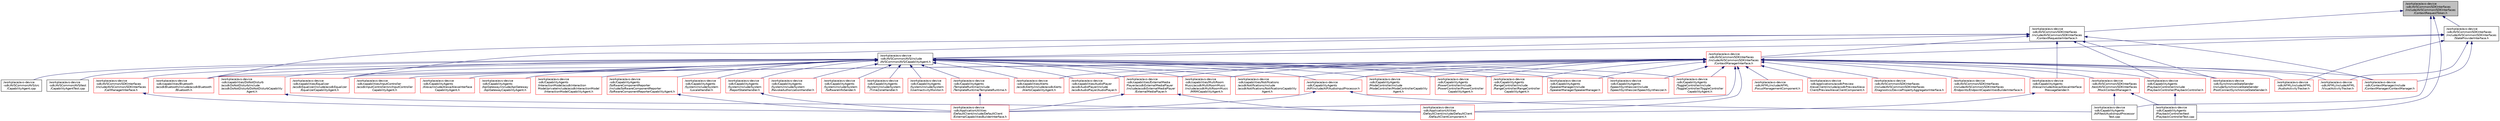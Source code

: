 digraph "/workplace/avs-device-sdk/AVSCommon/SDKInterfaces/include/AVSCommon/SDKInterfaces/ContextRequestToken.h"
{
  edge [fontname="Helvetica",fontsize="10",labelfontname="Helvetica",labelfontsize="10"];
  node [fontname="Helvetica",fontsize="10",shape=record];
  Node1 [label="/workplace/avs-device\l-sdk/AVSCommon/SDKInterfaces\l/include/AVSCommon/SDKInterfaces\l/ContextRequestToken.h",height=0.2,width=0.4,color="black", fillcolor="grey75", style="filled", fontcolor="black"];
  Node1 -> Node2 [dir="back",color="midnightblue",fontsize="10",style="solid",fontname="Helvetica"];
  Node2 [label="/workplace/avs-device\l-sdk/AVSCommon/SDKInterfaces\l/include/AVSCommon/SDKInterfaces\l/ContextRequesterInterface.h",height=0.2,width=0.4,color="black", fillcolor="white", style="filled",URL="$_context_requester_interface_8h.html"];
  Node2 -> Node3 [dir="back",color="midnightblue",fontsize="10",style="solid",fontname="Helvetica"];
  Node3 [label="/workplace/avs-device\l-sdk/AVSCommon/AVS/include\l/AVSCommon/AVS/CapabilityAgent.h",height=0.2,width=0.4,color="black", fillcolor="white", style="filled",URL="$_capability_agent_8h.html"];
  Node3 -> Node4 [dir="back",color="midnightblue",fontsize="10",style="solid",fontname="Helvetica"];
  Node4 [label="/workplace/avs-device\l-sdk/AVSCommon/AVS/src\l/CapabilityAgent.cpp",height=0.2,width=0.4,color="black", fillcolor="white", style="filled",URL="$_capability_agent_8cpp.html"];
  Node3 -> Node5 [dir="back",color="midnightblue",fontsize="10",style="solid",fontname="Helvetica"];
  Node5 [label="/workplace/avs-device\l-sdk/AVSCommon/AVS/test\l/CapabilityAgentTest.cpp",height=0.2,width=0.4,color="black", fillcolor="white", style="filled",URL="$_capability_agent_test_8cpp.html"];
  Node3 -> Node6 [dir="back",color="midnightblue",fontsize="10",style="solid",fontname="Helvetica"];
  Node6 [label="/workplace/avs-device\l-sdk/AVSCommon/SDKInterfaces\l/include/AVSCommon/SDKInterfaces\l/CallManagerInterface.h",height=0.2,width=0.4,color="red", fillcolor="white", style="filled",URL="$_call_manager_interface_8h.html"];
  Node6 -> Node22 [dir="back",color="midnightblue",fontsize="10",style="solid",fontname="Helvetica"];
  Node22 [label="/workplace/avs-device\l-sdk/ApplicationUtilities\l/DefaultClient/include/DefaultClient\l/ExternalCapabilitiesBuilderInterface.h",height=0.2,width=0.4,color="red", fillcolor="white", style="filled",URL="$_external_capabilities_builder_interface_8h.html"];
  Node3 -> Node26 [dir="back",color="midnightblue",fontsize="10",style="solid",fontname="Helvetica"];
  Node26 [label="/workplace/avs-device\l-sdk/capabilities/Alerts\l/acsdkAlerts/include/acsdkAlerts\l/AlertsCapabilityAgent.h",height=0.2,width=0.4,color="red", fillcolor="white", style="filled",URL="$_alerts_capability_agent_8h.html"];
  Node3 -> Node32 [dir="back",color="midnightblue",fontsize="10",style="solid",fontname="Helvetica"];
  Node32 [label="/workplace/avs-device\l-sdk/capabilities/AudioPlayer\l/acsdkAudioPlayer/include\l/acsdkAudioPlayer/AudioPlayer.h",height=0.2,width=0.4,color="red", fillcolor="white", style="filled",URL="$_audio_player_8h.html"];
  Node3 -> Node37 [dir="back",color="midnightblue",fontsize="10",style="solid",fontname="Helvetica"];
  Node37 [label="/workplace/avs-device\l-sdk/capabilities/Bluetooth\l/acsdkBluetooth/include/acsdkBluetooth\l/Bluetooth.h",height=0.2,width=0.4,color="red", fillcolor="white", style="filled",URL="$_bluetooth_8h.html"];
  Node3 -> Node41 [dir="back",color="midnightblue",fontsize="10",style="solid",fontname="Helvetica"];
  Node41 [label="/workplace/avs-device\l-sdk/capabilities/DoNotDisturb\l/acsdkDoNotDisturb/include\l/acsdkDoNotDisturb/DoNotDisturbCapability\lAgent.h",height=0.2,width=0.4,color="red", fillcolor="white", style="filled",URL="$_do_not_disturb_capability_agent_8h.html"];
  Node41 -> Node46 [dir="back",color="midnightblue",fontsize="10",style="solid",fontname="Helvetica"];
  Node46 [label="/workplace/avs-device\l-sdk/ApplicationUtilities\l/DefaultClient/include/DefaultClient\l/DefaultClientComponent.h",height=0.2,width=0.4,color="red", fillcolor="white", style="filled",URL="$_default_client_component_8h.html"];
  Node3 -> Node51 [dir="back",color="midnightblue",fontsize="10",style="solid",fontname="Helvetica"];
  Node51 [label="/workplace/avs-device\l-sdk/capabilities/Equalizer\l/acsdkEqualizer/include/acsdkEqualizer\l/EqualizerCapabilityAgent.h",height=0.2,width=0.4,color="red", fillcolor="white", style="filled",URL="$_equalizer_capability_agent_8h.html"];
  Node3 -> Node53 [dir="back",color="midnightblue",fontsize="10",style="solid",fontname="Helvetica"];
  Node53 [label="/workplace/avs-device\l-sdk/capabilities/ExternalMedia\lPlayer/acsdkExternalMediaPlayer\l/include/acsdkExternalMediaPlayer\l/ExternalMediaPlayer.h",height=0.2,width=0.4,color="red", fillcolor="white", style="filled",URL="$_external_media_player_8h.html"];
  Node53 -> Node46 [dir="back",color="midnightblue",fontsize="10",style="solid",fontname="Helvetica"];
  Node53 -> Node22 [dir="back",color="midnightblue",fontsize="10",style="solid",fontname="Helvetica"];
  Node3 -> Node59 [dir="back",color="midnightblue",fontsize="10",style="solid",fontname="Helvetica"];
  Node59 [label="/workplace/avs-device\l-sdk/capabilities/InputController\l/acsdkInputController/src/InputController\lCapabilityAgent.h",height=0.2,width=0.4,color="red", fillcolor="white", style="filled",URL="$_input_controller_capability_agent_8h.html"];
  Node3 -> Node62 [dir="back",color="midnightblue",fontsize="10",style="solid",fontname="Helvetica"];
  Node62 [label="/workplace/avs-device\l-sdk/capabilities/MultiRoom\lMusic/acsdkMultiRoomMusic\l/include/acsdkMultiRoomMusic\l/MRMCapabilityAgent.h",height=0.2,width=0.4,color="red", fillcolor="white", style="filled",URL="$_m_r_m_capability_agent_8h.html"];
  Node3 -> Node65 [dir="back",color="midnightblue",fontsize="10",style="solid",fontname="Helvetica"];
  Node65 [label="/workplace/avs-device\l-sdk/capabilities/Notifications\l/acsdkNotifications/include\l/acsdkNotifications/NotificationsCapability\lAgent.h",height=0.2,width=0.4,color="red", fillcolor="white", style="filled",URL="$_notifications_capability_agent_8h.html"];
  Node3 -> Node70 [dir="back",color="midnightblue",fontsize="10",style="solid",fontname="Helvetica"];
  Node70 [label="/workplace/avs-device\l-sdk/CapabilityAgents\l/AIP/include/AIP/AudioInputProcessor.h",height=0.2,width=0.4,color="red", fillcolor="white", style="filled",URL="$_audio_input_processor_8h.html"];
  Node70 -> Node22 [dir="back",color="midnightblue",fontsize="10",style="solid",fontname="Helvetica"];
  Node70 -> Node74 [dir="back",color="midnightblue",fontsize="10",style="solid",fontname="Helvetica"];
  Node74 [label="/workplace/avs-device\l-sdk/CapabilityAgents\l/AIP/test/AudioInputProcessor\lTest.cpp",height=0.2,width=0.4,color="black", fillcolor="white", style="filled",URL="$_audio_input_processor_test_8cpp.html"];
  Node3 -> Node76 [dir="back",color="midnightblue",fontsize="10",style="solid",fontname="Helvetica"];
  Node76 [label="/workplace/avs-device\l-sdk/CapabilityAgents\l/Alexa/include/Alexa/AlexaInterface\lCapabilityAgent.h",height=0.2,width=0.4,color="red", fillcolor="white", style="filled",URL="$_alexa_interface_capability_agent_8h.html"];
  Node3 -> Node82 [dir="back",color="midnightblue",fontsize="10",style="solid",fontname="Helvetica"];
  Node82 [label="/workplace/avs-device\l-sdk/CapabilityAgents\l/ApiGateway/include/ApiGateway\l/ApiGatewayCapabilityAgent.h",height=0.2,width=0.4,color="red", fillcolor="white", style="filled",URL="$_api_gateway_capability_agent_8h.html"];
  Node3 -> Node85 [dir="back",color="midnightblue",fontsize="10",style="solid",fontname="Helvetica"];
  Node85 [label="/workplace/avs-device\l-sdk/CapabilityAgents\l/InteractionModel/acsdkInteraction\lModel/privateInclude/acsdkInteractionModel\l/InteractionModelCapabilityAgent.h",height=0.2,width=0.4,color="red", fillcolor="white", style="filled",URL="$_interaction_model_capability_agent_8h.html"];
  Node3 -> Node90 [dir="back",color="midnightblue",fontsize="10",style="solid",fontname="Helvetica"];
  Node90 [label="/workplace/avs-device\l-sdk/CapabilityAgents\l/ModeController/include\l/ModeController/ModeControllerCapability\lAgent.h",height=0.2,width=0.4,color="red", fillcolor="white", style="filled",URL="$_mode_controller_capability_agent_8h.html"];
  Node3 -> Node93 [dir="back",color="midnightblue",fontsize="10",style="solid",fontname="Helvetica"];
  Node93 [label="/workplace/avs-device\l-sdk/CapabilityAgents\l/PowerController/include\l/PowerController/PowerController\lCapabilityAgent.h",height=0.2,width=0.4,color="red", fillcolor="white", style="filled",URL="$_power_controller_capability_agent_8h.html"];
  Node3 -> Node96 [dir="back",color="midnightblue",fontsize="10",style="solid",fontname="Helvetica"];
  Node96 [label="/workplace/avs-device\l-sdk/CapabilityAgents\l/RangeController/include\l/RangeController/RangeController\lCapabilityAgent.h",height=0.2,width=0.4,color="red", fillcolor="white", style="filled",URL="$_range_controller_capability_agent_8h.html"];
  Node3 -> Node99 [dir="back",color="midnightblue",fontsize="10",style="solid",fontname="Helvetica"];
  Node99 [label="/workplace/avs-device\l-sdk/CapabilityAgents\l/SoftwareComponentReporter\l/include/SoftwareComponentReporter\l/SoftwareComponentReporterCapabilityAgent.h",height=0.2,width=0.4,color="red", fillcolor="white", style="filled",URL="$_software_component_reporter_capability_agent_8h.html"];
  Node99 -> Node22 [dir="back",color="midnightblue",fontsize="10",style="solid",fontname="Helvetica"];
  Node3 -> Node102 [dir="back",color="midnightblue",fontsize="10",style="solid",fontname="Helvetica"];
  Node102 [label="/workplace/avs-device\l-sdk/CapabilityAgents\l/SpeakerManager/include\l/SpeakerManager/SpeakerManager.h",height=0.2,width=0.4,color="red", fillcolor="white", style="filled",URL="$_speaker_manager_8h.html"];
  Node3 -> Node108 [dir="back",color="midnightblue",fontsize="10",style="solid",fontname="Helvetica"];
  Node108 [label="/workplace/avs-device\l-sdk/CapabilityAgents\l/SpeechSynthesizer/include\l/SpeechSynthesizer/SpeechSynthesizer.h",height=0.2,width=0.4,color="red", fillcolor="white", style="filled",URL="$_speech_synthesizer_8h.html"];
  Node3 -> Node111 [dir="back",color="midnightblue",fontsize="10",style="solid",fontname="Helvetica"];
  Node111 [label="/workplace/avs-device\l-sdk/CapabilityAgents\l/System/include/System\l/LocaleHandler.h",height=0.2,width=0.4,color="red", fillcolor="white", style="filled",URL="$_locale_handler_8h.html"];
  Node3 -> Node114 [dir="back",color="midnightblue",fontsize="10",style="solid",fontname="Helvetica"];
  Node114 [label="/workplace/avs-device\l-sdk/CapabilityAgents\l/System/include/System\l/ReportStateHandler.h",height=0.2,width=0.4,color="red", fillcolor="white", style="filled",URL="$_report_state_handler_8h.html"];
  Node114 -> Node22 [dir="back",color="midnightblue",fontsize="10",style="solid",fontname="Helvetica"];
  Node3 -> Node117 [dir="back",color="midnightblue",fontsize="10",style="solid",fontname="Helvetica"];
  Node117 [label="/workplace/avs-device\l-sdk/CapabilityAgents\l/System/include/System\l/RevokeAuthorizationHandler.h",height=0.2,width=0.4,color="red", fillcolor="white", style="filled",URL="$_revoke_authorization_handler_8h.html"];
  Node3 -> Node120 [dir="back",color="midnightblue",fontsize="10",style="solid",fontname="Helvetica"];
  Node120 [label="/workplace/avs-device\l-sdk/CapabilityAgents\l/System/include/System\l/SoftwareInfoSender.h",height=0.2,width=0.4,color="red", fillcolor="white", style="filled",URL="$_software_info_sender_8h.html"];
  Node3 -> Node125 [dir="back",color="midnightblue",fontsize="10",style="solid",fontname="Helvetica"];
  Node125 [label="/workplace/avs-device\l-sdk/CapabilityAgents\l/System/include/System\l/TimeZoneHandler.h",height=0.2,width=0.4,color="red", fillcolor="white", style="filled",URL="$_time_zone_handler_8h.html"];
  Node3 -> Node128 [dir="back",color="midnightblue",fontsize="10",style="solid",fontname="Helvetica"];
  Node128 [label="/workplace/avs-device\l-sdk/CapabilityAgents\l/System/include/System\l/UserInactivityMonitor.h",height=0.2,width=0.4,color="red", fillcolor="white", style="filled",URL="$_user_inactivity_monitor_8h.html"];
  Node3 -> Node132 [dir="back",color="midnightblue",fontsize="10",style="solid",fontname="Helvetica"];
  Node132 [label="/workplace/avs-device\l-sdk/CapabilityAgents\l/TemplateRuntime/include\l/TemplateRuntime/TemplateRuntime.h",height=0.2,width=0.4,color="red", fillcolor="white", style="filled",URL="$_template_runtime_8h.html"];
  Node132 -> Node22 [dir="back",color="midnightblue",fontsize="10",style="solid",fontname="Helvetica"];
  Node3 -> Node135 [dir="back",color="midnightblue",fontsize="10",style="solid",fontname="Helvetica"];
  Node135 [label="/workplace/avs-device\l-sdk/CapabilityAgents\l/ToggleController/include\l/ToggleController/ToggleController\lCapabilityAgent.h",height=0.2,width=0.4,color="red", fillcolor="white", style="filled",URL="$_toggle_controller_capability_agent_8h.html"];
  Node2 -> Node138 [dir="back",color="midnightblue",fontsize="10",style="solid",fontname="Helvetica"];
  Node138 [label="/workplace/avs-device\l-sdk/AVSCommon/SDKInterfaces\l/include/AVSCommon/SDKInterfaces\l/ContextManagerInterface.h",height=0.2,width=0.4,color="red", fillcolor="white", style="filled",URL="$_context_manager_interface_8h.html"];
  Node138 -> Node139 [dir="back",color="midnightblue",fontsize="10",style="solid",fontname="Helvetica"];
  Node139 [label="/workplace/avs-device\l-sdk/AFML/include/AFML\l/AudioActivityTracker.h",height=0.2,width=0.4,color="red", fillcolor="white", style="filled",URL="$_audio_activity_tracker_8h.html"];
  Node138 -> Node143 [dir="back",color="midnightblue",fontsize="10",style="solid",fontname="Helvetica"];
  Node143 [label="/workplace/avs-device\l-sdk/AFML/include/AFML\l/FocusManagementComponent.h",height=0.2,width=0.4,color="red", fillcolor="white", style="filled",URL="$_focus_management_component_8h.html"];
  Node138 -> Node144 [dir="back",color="midnightblue",fontsize="10",style="solid",fontname="Helvetica"];
  Node144 [label="/workplace/avs-device\l-sdk/AFML/include/AFML\l/VisualActivityTracker.h",height=0.2,width=0.4,color="red", fillcolor="white", style="filled",URL="$_visual_activity_tracker_8h.html"];
  Node138 -> Node147 [dir="back",color="midnightblue",fontsize="10",style="solid",fontname="Helvetica"];
  Node147 [label="/workplace/avs-device\l-sdk/applications/acsdkPreview\lAlexaClient/include/acsdkPreviewAlexa\lClient/PreviewAlexaClientComponent.h",height=0.2,width=0.4,color="red", fillcolor="white", style="filled",URL="$_preview_alexa_client_component_8h.html"];
  Node138 -> Node46 [dir="back",color="midnightblue",fontsize="10",style="solid",fontname="Helvetica"];
  Node138 -> Node22 [dir="back",color="midnightblue",fontsize="10",style="solid",fontname="Helvetica"];
  Node138 -> Node148 [dir="back",color="midnightblue",fontsize="10",style="solid",fontname="Helvetica"];
  Node148 [label="/workplace/avs-device\l-sdk/AVSCommon/SDKInterfaces\l/include/AVSCommon/SDKInterfaces\l/Diagnostics/DevicePropertyAggregatorInterface.h",height=0.2,width=0.4,color="red", fillcolor="white", style="filled",URL="$_device_property_aggregator_interface_8h.html"];
  Node138 -> Node155 [dir="back",color="midnightblue",fontsize="10",style="solid",fontname="Helvetica"];
  Node155 [label="/workplace/avs-device\l-sdk/AVSCommon/SDKInterfaces\l/include/AVSCommon/SDKInterfaces\l/Endpoints/EndpointCapabilitiesBuilderInterface.h",height=0.2,width=0.4,color="red", fillcolor="white", style="filled",URL="$_endpoint_capabilities_builder_interface_8h.html"];
  Node138 -> Node164 [dir="back",color="midnightblue",fontsize="10",style="solid",fontname="Helvetica"];
  Node164 [label="/workplace/avs-device\l-sdk/AVSCommon/SDKInterfaces\l/test/AVSCommon/SDKInterfaces\l/MockContextManager.h",height=0.2,width=0.4,color="red", fillcolor="white", style="filled",URL="$_mock_context_manager_8h.html"];
  Node164 -> Node74 [dir="back",color="midnightblue",fontsize="10",style="solid",fontname="Helvetica"];
  Node164 -> Node166 [dir="back",color="midnightblue",fontsize="10",style="solid",fontname="Helvetica"];
  Node166 [label="/workplace/avs-device\l-sdk/CapabilityAgents\l/PlaybackController/test\l/PlaybackControllerTest.cpp",height=0.2,width=0.4,color="black", fillcolor="white", style="filled",URL="$_playback_controller_test_8cpp.html"];
  Node138 -> Node26 [dir="back",color="midnightblue",fontsize="10",style="solid",fontname="Helvetica"];
  Node138 -> Node32 [dir="back",color="midnightblue",fontsize="10",style="solid",fontname="Helvetica"];
  Node138 -> Node37 [dir="back",color="midnightblue",fontsize="10",style="solid",fontname="Helvetica"];
  Node138 -> Node51 [dir="back",color="midnightblue",fontsize="10",style="solid",fontname="Helvetica"];
  Node138 -> Node53 [dir="back",color="midnightblue",fontsize="10",style="solid",fontname="Helvetica"];
  Node138 -> Node62 [dir="back",color="midnightblue",fontsize="10",style="solid",fontname="Helvetica"];
  Node138 -> Node65 [dir="back",color="midnightblue",fontsize="10",style="solid",fontname="Helvetica"];
  Node138 -> Node70 [dir="back",color="midnightblue",fontsize="10",style="solid",fontname="Helvetica"];
  Node138 -> Node176 [dir="back",color="midnightblue",fontsize="10",style="solid",fontname="Helvetica"];
  Node176 [label="/workplace/avs-device\l-sdk/CapabilityAgents\l/Alexa/include/Alexa/AlexaInterface\lMessageSender.h",height=0.2,width=0.4,color="red", fillcolor="white", style="filled",URL="$_alexa_interface_message_sender_8h.html"];
  Node176 -> Node46 [dir="back",color="midnightblue",fontsize="10",style="solid",fontname="Helvetica"];
  Node138 -> Node90 [dir="back",color="midnightblue",fontsize="10",style="solid",fontname="Helvetica"];
  Node138 -> Node178 [dir="back",color="midnightblue",fontsize="10",style="solid",fontname="Helvetica"];
  Node178 [label="/workplace/avs-device\l-sdk/CapabilityAgents\l/PlaybackController/include\l/PlaybackController/PlaybackController.h",height=0.2,width=0.4,color="red", fillcolor="white", style="filled",URL="$_playback_controller_8h.html"];
  Node178 -> Node166 [dir="back",color="midnightblue",fontsize="10",style="solid",fontname="Helvetica"];
  Node138 -> Node93 [dir="back",color="midnightblue",fontsize="10",style="solid",fontname="Helvetica"];
  Node138 -> Node96 [dir="back",color="midnightblue",fontsize="10",style="solid",fontname="Helvetica"];
  Node138 -> Node102 [dir="back",color="midnightblue",fontsize="10",style="solid",fontname="Helvetica"];
  Node138 -> Node108 [dir="back",color="midnightblue",fontsize="10",style="solid",fontname="Helvetica"];
  Node138 -> Node135 [dir="back",color="midnightblue",fontsize="10",style="solid",fontname="Helvetica"];
  Node138 -> Node185 [dir="back",color="midnightblue",fontsize="10",style="solid",fontname="Helvetica"];
  Node185 [label="/workplace/avs-device\l-sdk/ContextManager/include\l/ContextManager/ContextManager.h",height=0.2,width=0.4,color="red", fillcolor="white", style="filled",URL="$_context_manager_8h.html"];
  Node138 -> Node199 [dir="back",color="midnightblue",fontsize="10",style="solid",fontname="Helvetica"];
  Node199 [label="/workplace/avs-device\l-sdk/SynchronizeStateSender\l/include/SynchronizeStateSender\l/PostConnectSynchronizeStateSender.h",height=0.2,width=0.4,color="red", fillcolor="white", style="filled",URL="$_post_connect_synchronize_state_sender_8h.html"];
  Node2 -> Node37 [dir="back",color="midnightblue",fontsize="10",style="solid",fontname="Helvetica"];
  Node2 -> Node51 [dir="back",color="midnightblue",fontsize="10",style="solid",fontname="Helvetica"];
  Node2 -> Node176 [dir="back",color="midnightblue",fontsize="10",style="solid",fontname="Helvetica"];
  Node2 -> Node178 [dir="back",color="midnightblue",fontsize="10",style="solid",fontname="Helvetica"];
  Node2 -> Node185 [dir="back",color="midnightblue",fontsize="10",style="solid",fontname="Helvetica"];
  Node2 -> Node199 [dir="back",color="midnightblue",fontsize="10",style="solid",fontname="Helvetica"];
  Node1 -> Node203 [dir="back",color="midnightblue",fontsize="10",style="solid",fontname="Helvetica"];
  Node203 [label="/workplace/avs-device\l-sdk/AVSCommon/SDKInterfaces\l/include/AVSCommon/SDKInterfaces\l/StateProviderInterface.h",height=0.2,width=0.4,color="black", fillcolor="white", style="filled",URL="$_state_provider_interface_8h.html"];
  Node203 -> Node139 [dir="back",color="midnightblue",fontsize="10",style="solid",fontname="Helvetica"];
  Node203 -> Node144 [dir="back",color="midnightblue",fontsize="10",style="solid",fontname="Helvetica"];
  Node203 -> Node3 [dir="back",color="midnightblue",fontsize="10",style="solid",fontname="Helvetica"];
  Node203 -> Node138 [dir="back",color="midnightblue",fontsize="10",style="solid",fontname="Helvetica"];
  Node203 -> Node185 [dir="back",color="midnightblue",fontsize="10",style="solid",fontname="Helvetica"];
  Node1 -> Node74 [dir="back",color="midnightblue",fontsize="10",style="solid",fontname="Helvetica"];
  Node1 -> Node166 [dir="back",color="midnightblue",fontsize="10",style="solid",fontname="Helvetica"];
}
